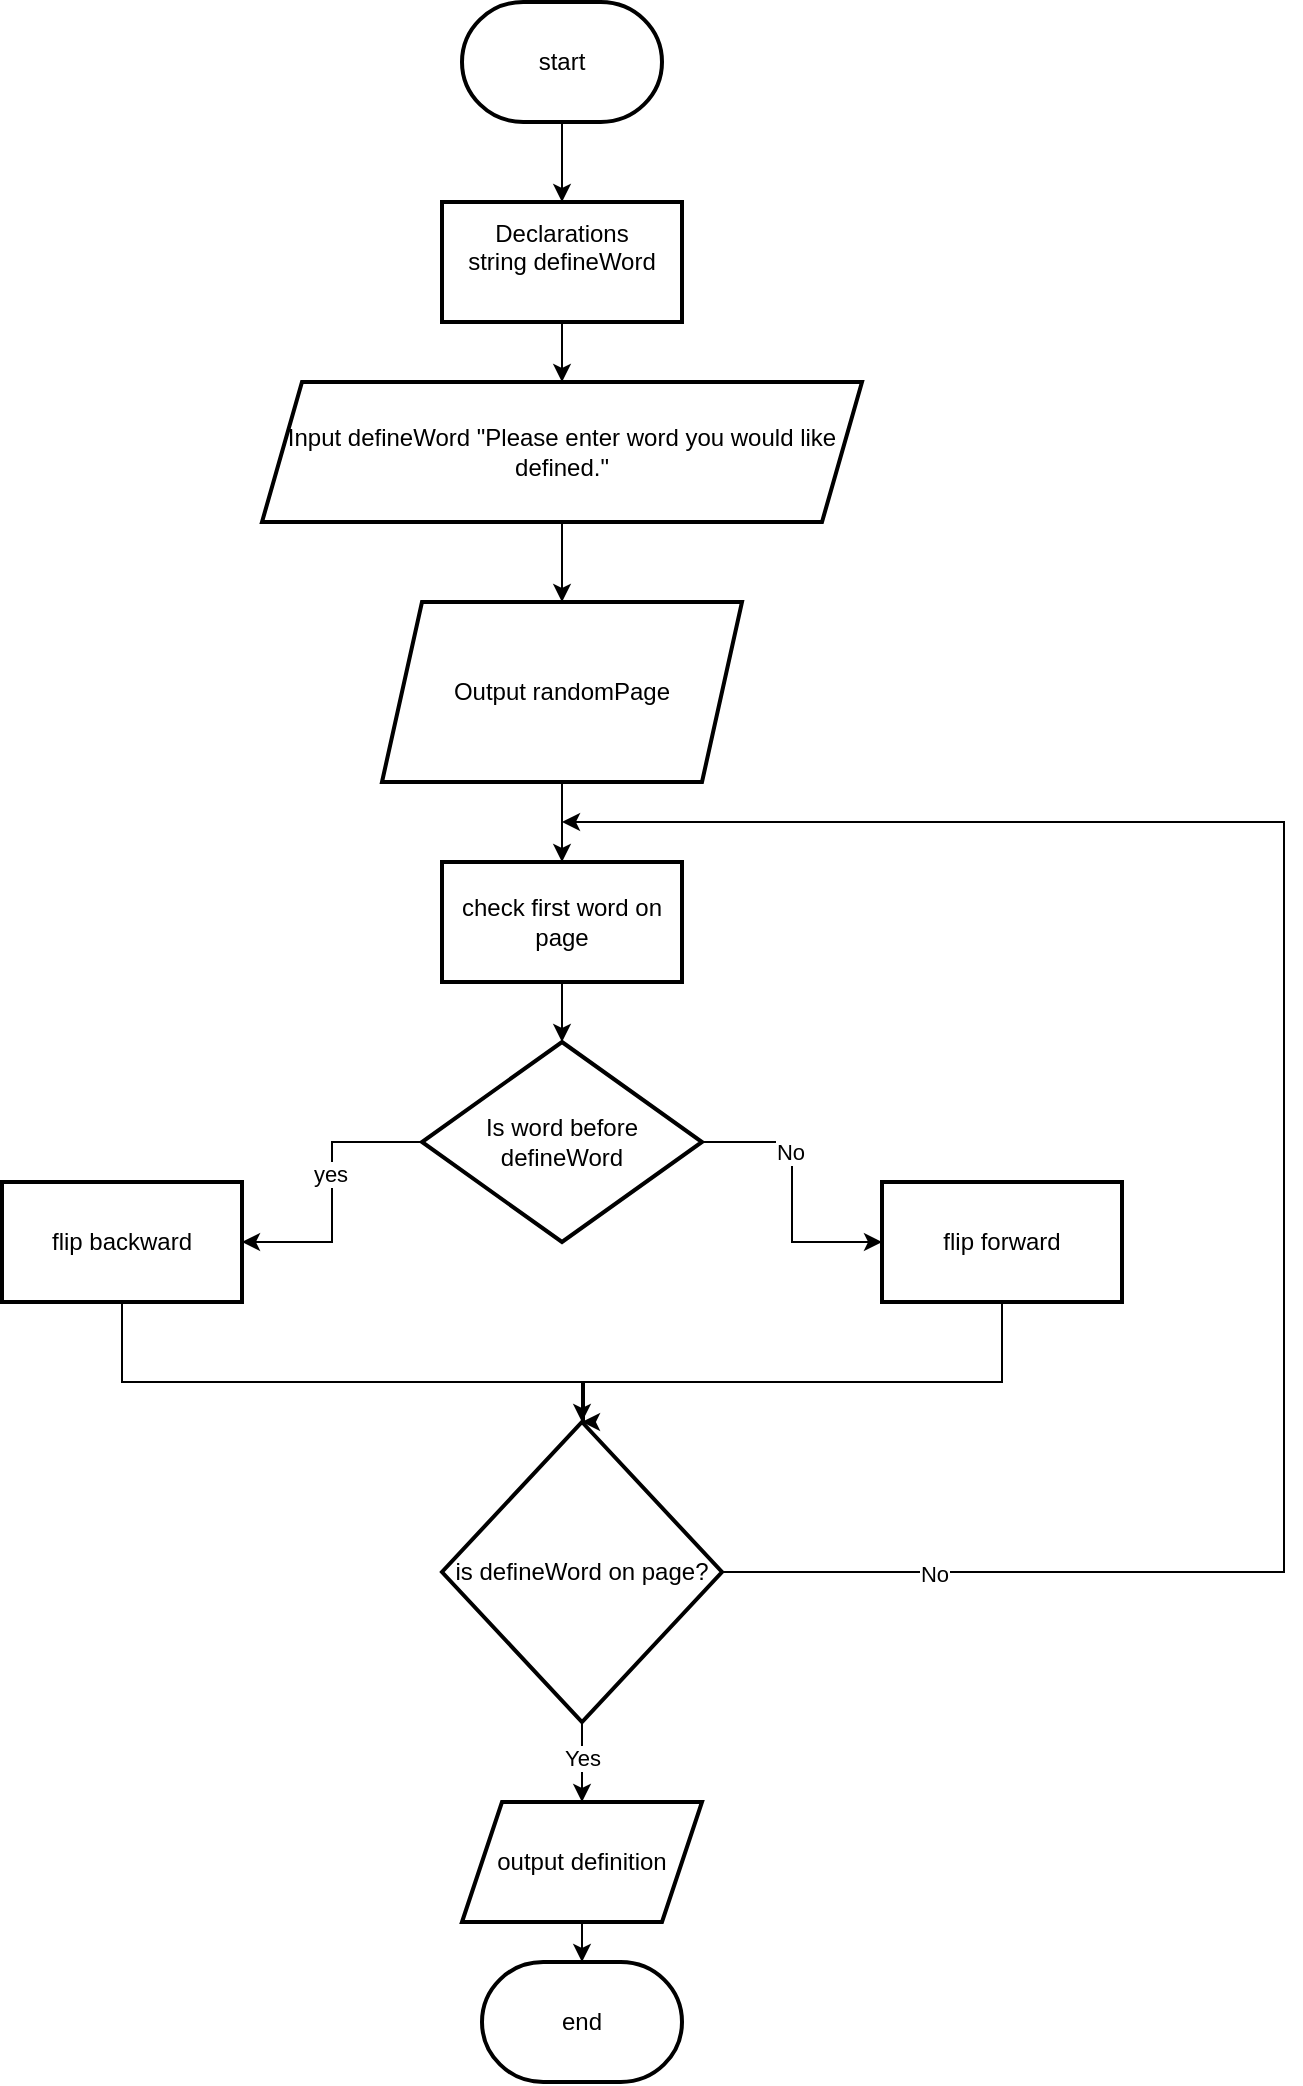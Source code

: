 <mxfile version="26.0.7">
  <diagram name="Page-1" id="TnOnONO4hPDciInwzj3U">
    <mxGraphModel dx="2284" dy="836" grid="1" gridSize="10" guides="1" tooltips="1" connect="1" arrows="1" fold="1" page="1" pageScale="1" pageWidth="850" pageHeight="1100" math="0" shadow="0">
      <root>
        <mxCell id="0" />
        <mxCell id="1" parent="0" />
        <mxCell id="WHAP8gvcwwYfGmSwXgSs-3" value="" style="edgeStyle=orthogonalEdgeStyle;rounded=0;orthogonalLoop=1;jettySize=auto;html=1;" edge="1" parent="1" source="WHAP8gvcwwYfGmSwXgSs-1" target="WHAP8gvcwwYfGmSwXgSs-2">
          <mxGeometry relative="1" as="geometry" />
        </mxCell>
        <mxCell id="WHAP8gvcwwYfGmSwXgSs-1" value="start" style="strokeWidth=2;html=1;shape=mxgraph.flowchart.terminator;whiteSpace=wrap;" vertex="1" parent="1">
          <mxGeometry x="210" y="40" width="100" height="60" as="geometry" />
        </mxCell>
        <mxCell id="WHAP8gvcwwYfGmSwXgSs-5" value="" style="edgeStyle=orthogonalEdgeStyle;rounded=0;orthogonalLoop=1;jettySize=auto;html=1;" edge="1" parent="1" source="WHAP8gvcwwYfGmSwXgSs-2" target="WHAP8gvcwwYfGmSwXgSs-4">
          <mxGeometry relative="1" as="geometry" />
        </mxCell>
        <mxCell id="WHAP8gvcwwYfGmSwXgSs-2" value="Declarations&lt;div&gt;string defineWord&lt;/div&gt;&lt;div&gt;&lt;br&gt;&lt;/div&gt;" style="whiteSpace=wrap;html=1;strokeWidth=2;" vertex="1" parent="1">
          <mxGeometry x="200" y="140" width="120" height="60" as="geometry" />
        </mxCell>
        <mxCell id="WHAP8gvcwwYfGmSwXgSs-7" value="" style="edgeStyle=orthogonalEdgeStyle;rounded=0;orthogonalLoop=1;jettySize=auto;html=1;" edge="1" parent="1" source="WHAP8gvcwwYfGmSwXgSs-4" target="WHAP8gvcwwYfGmSwXgSs-6">
          <mxGeometry relative="1" as="geometry" />
        </mxCell>
        <mxCell id="WHAP8gvcwwYfGmSwXgSs-4" value="Input defineWord &quot;Please enter word you would like defined.&quot;" style="shape=parallelogram;perimeter=parallelogramPerimeter;whiteSpace=wrap;html=1;fixedSize=1;strokeWidth=2;" vertex="1" parent="1">
          <mxGeometry x="110" y="230" width="300" height="70" as="geometry" />
        </mxCell>
        <mxCell id="WHAP8gvcwwYfGmSwXgSs-15" value="" style="edgeStyle=orthogonalEdgeStyle;rounded=0;orthogonalLoop=1;jettySize=auto;html=1;" edge="1" parent="1" source="WHAP8gvcwwYfGmSwXgSs-6" target="WHAP8gvcwwYfGmSwXgSs-14">
          <mxGeometry relative="1" as="geometry" />
        </mxCell>
        <mxCell id="WHAP8gvcwwYfGmSwXgSs-6" value="Output randomPage" style="shape=parallelogram;perimeter=parallelogramPerimeter;whiteSpace=wrap;html=1;fixedSize=1;strokeWidth=2;" vertex="1" parent="1">
          <mxGeometry x="170" y="340" width="180" height="90" as="geometry" />
        </mxCell>
        <mxCell id="WHAP8gvcwwYfGmSwXgSs-17" value="" style="edgeStyle=orthogonalEdgeStyle;rounded=0;orthogonalLoop=1;jettySize=auto;html=1;" edge="1" parent="1" source="WHAP8gvcwwYfGmSwXgSs-14" target="WHAP8gvcwwYfGmSwXgSs-16">
          <mxGeometry relative="1" as="geometry" />
        </mxCell>
        <mxCell id="WHAP8gvcwwYfGmSwXgSs-14" value="check first word on page" style="whiteSpace=wrap;html=1;strokeWidth=2;" vertex="1" parent="1">
          <mxGeometry x="200" y="470" width="120" height="60" as="geometry" />
        </mxCell>
        <mxCell id="WHAP8gvcwwYfGmSwXgSs-19" value="" style="edgeStyle=orthogonalEdgeStyle;rounded=0;orthogonalLoop=1;jettySize=auto;html=1;" edge="1" parent="1" source="WHAP8gvcwwYfGmSwXgSs-16" target="WHAP8gvcwwYfGmSwXgSs-18">
          <mxGeometry relative="1" as="geometry" />
        </mxCell>
        <mxCell id="WHAP8gvcwwYfGmSwXgSs-22" value="No" style="edgeLabel;html=1;align=center;verticalAlign=middle;resizable=0;points=[];" vertex="1" connectable="0" parent="WHAP8gvcwwYfGmSwXgSs-19">
          <mxGeometry x="-0.289" y="-1" relative="1" as="geometry">
            <mxPoint as="offset" />
          </mxGeometry>
        </mxCell>
        <mxCell id="WHAP8gvcwwYfGmSwXgSs-25" value="" style="edgeStyle=orthogonalEdgeStyle;rounded=0;orthogonalLoop=1;jettySize=auto;html=1;" edge="1" parent="1" source="WHAP8gvcwwYfGmSwXgSs-16" target="WHAP8gvcwwYfGmSwXgSs-20">
          <mxGeometry relative="1" as="geometry" />
        </mxCell>
        <mxCell id="WHAP8gvcwwYfGmSwXgSs-26" value="yes" style="edgeLabel;html=1;align=center;verticalAlign=middle;resizable=0;points=[];" vertex="1" connectable="0" parent="WHAP8gvcwwYfGmSwXgSs-25">
          <mxGeometry x="-0.133" y="-1" relative="1" as="geometry">
            <mxPoint as="offset" />
          </mxGeometry>
        </mxCell>
        <mxCell id="WHAP8gvcwwYfGmSwXgSs-16" value="Is word before defineWord" style="rhombus;whiteSpace=wrap;html=1;strokeWidth=2;" vertex="1" parent="1">
          <mxGeometry x="190" y="560" width="140" height="100" as="geometry" />
        </mxCell>
        <mxCell id="WHAP8gvcwwYfGmSwXgSs-28" style="edgeStyle=orthogonalEdgeStyle;rounded=0;orthogonalLoop=1;jettySize=auto;html=1;exitX=0.5;exitY=1;exitDx=0;exitDy=0;" edge="1" parent="1" source="WHAP8gvcwwYfGmSwXgSs-27">
          <mxGeometry relative="1" as="geometry">
            <mxPoint x="270" y="840" as="targetPoint" />
            <Array as="points">
              <mxPoint x="271" y="730" />
            </Array>
          </mxGeometry>
        </mxCell>
        <mxCell id="WHAP8gvcwwYfGmSwXgSs-18" value="flip forward" style="whiteSpace=wrap;html=1;strokeWidth=2;" vertex="1" parent="1">
          <mxGeometry x="420" y="630" width="120" height="60" as="geometry" />
        </mxCell>
        <mxCell id="WHAP8gvcwwYfGmSwXgSs-29" style="edgeStyle=orthogonalEdgeStyle;rounded=0;orthogonalLoop=1;jettySize=auto;html=1;exitX=0.5;exitY=1;exitDx=0;exitDy=0;entryX=0.5;entryY=0;entryDx=0;entryDy=0;entryPerimeter=0;" edge="1" parent="1" source="WHAP8gvcwwYfGmSwXgSs-20" target="WHAP8gvcwwYfGmSwXgSs-27">
          <mxGeometry relative="1" as="geometry">
            <mxPoint x="270" y="810" as="targetPoint" />
            <Array as="points">
              <mxPoint x="40" y="730" />
              <mxPoint x="271" y="730" />
            </Array>
          </mxGeometry>
        </mxCell>
        <mxCell id="WHAP8gvcwwYfGmSwXgSs-20" value="flip backward" style="whiteSpace=wrap;html=1;strokeWidth=2;" vertex="1" parent="1">
          <mxGeometry x="-20" y="630" width="120" height="60" as="geometry" />
        </mxCell>
        <mxCell id="WHAP8gvcwwYfGmSwXgSs-36" value="" style="edgeStyle=orthogonalEdgeStyle;rounded=0;orthogonalLoop=1;jettySize=auto;html=1;" edge="1" parent="1" source="WHAP8gvcwwYfGmSwXgSs-27" target="WHAP8gvcwwYfGmSwXgSs-35">
          <mxGeometry relative="1" as="geometry" />
        </mxCell>
        <mxCell id="WHAP8gvcwwYfGmSwXgSs-42" value="Yes" style="edgeLabel;html=1;align=center;verticalAlign=middle;resizable=0;points=[];" vertex="1" connectable="0" parent="WHAP8gvcwwYfGmSwXgSs-36">
          <mxGeometry x="-0.1" relative="1" as="geometry">
            <mxPoint as="offset" />
          </mxGeometry>
        </mxCell>
        <mxCell id="WHAP8gvcwwYfGmSwXgSs-40" style="edgeStyle=orthogonalEdgeStyle;rounded=0;orthogonalLoop=1;jettySize=auto;html=1;exitX=0.5;exitY=1;exitDx=0;exitDy=0;" edge="1" parent="1" source="WHAP8gvcwwYfGmSwXgSs-35" target="WHAP8gvcwwYfGmSwXgSs-39">
          <mxGeometry relative="1" as="geometry" />
        </mxCell>
        <mxCell id="WHAP8gvcwwYfGmSwXgSs-35" value="output definition" style="shape=parallelogram;perimeter=parallelogramPerimeter;whiteSpace=wrap;html=1;fixedSize=1;strokeWidth=2;" vertex="1" parent="1">
          <mxGeometry x="210" y="940" width="120" height="60" as="geometry" />
        </mxCell>
        <mxCell id="WHAP8gvcwwYfGmSwXgSs-37" value="" style="edgeStyle=orthogonalEdgeStyle;rounded=0;orthogonalLoop=1;jettySize=auto;html=1;exitX=0.5;exitY=1;exitDx=0;exitDy=0;" edge="1" parent="1" source="WHAP8gvcwwYfGmSwXgSs-18" target="WHAP8gvcwwYfGmSwXgSs-27">
          <mxGeometry relative="1" as="geometry">
            <mxPoint x="270" y="840" as="targetPoint" />
            <mxPoint x="480" y="690" as="sourcePoint" />
            <Array as="points">
              <mxPoint x="480" y="730" />
            </Array>
          </mxGeometry>
        </mxCell>
        <mxCell id="WHAP8gvcwwYfGmSwXgSs-38" style="edgeStyle=orthogonalEdgeStyle;rounded=0;orthogonalLoop=1;jettySize=auto;html=1;exitX=1;exitY=0.5;exitDx=0;exitDy=0;exitPerimeter=0;" edge="1" parent="1" source="WHAP8gvcwwYfGmSwXgSs-27">
          <mxGeometry relative="1" as="geometry">
            <mxPoint x="260" y="450" as="targetPoint" />
            <Array as="points">
              <mxPoint x="621" y="825" />
            </Array>
          </mxGeometry>
        </mxCell>
        <mxCell id="WHAP8gvcwwYfGmSwXgSs-41" value="No" style="edgeLabel;html=1;align=center;verticalAlign=middle;resizable=0;points=[];" vertex="1" connectable="0" parent="WHAP8gvcwwYfGmSwXgSs-38">
          <mxGeometry x="-0.793" y="-1" relative="1" as="geometry">
            <mxPoint as="offset" />
          </mxGeometry>
        </mxCell>
        <mxCell id="WHAP8gvcwwYfGmSwXgSs-27" value="is defineWord on page?" style="strokeWidth=2;html=1;shape=mxgraph.flowchart.decision;whiteSpace=wrap;" vertex="1" parent="1">
          <mxGeometry x="200" y="750" width="140" height="150" as="geometry" />
        </mxCell>
        <mxCell id="WHAP8gvcwwYfGmSwXgSs-39" value="end" style="strokeWidth=2;html=1;shape=mxgraph.flowchart.terminator;whiteSpace=wrap;" vertex="1" parent="1">
          <mxGeometry x="220" y="1020" width="100" height="60" as="geometry" />
        </mxCell>
      </root>
    </mxGraphModel>
  </diagram>
</mxfile>

